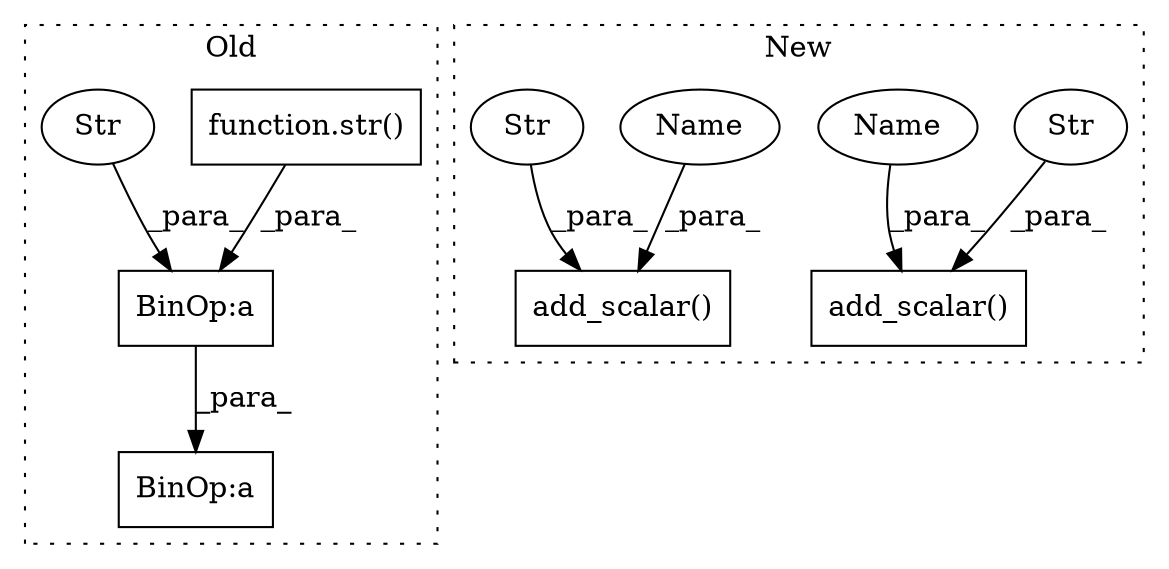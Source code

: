 digraph G {
subgraph cluster0 {
1 [label="function.str()" a="75" s="767,784" l="4,1" shape="box"];
3 [label="BinOp:a" a="82" s="764" l="24" shape="box"];
4 [label="BinOp:a" a="82" s="764" l="3" shape="box"];
5 [label="Str" a="66" s="751" l="13" shape="ellipse"];
label = "Old";
style="dotted";
}
subgraph cluster1 {
2 [label="add_scalar()" a="75" s="1351,1401" l="23,1" shape="box"];
6 [label="Str" a="66" s="1374" l="10" shape="ellipse"];
7 [label="add_scalar()" a="75" s="1298,1340" l="23,1" shape="box"];
8 [label="Str" a="66" s="1321" l="6" shape="ellipse"];
9 [label="Name" a="87" s="1396" l="5" shape="ellipse"];
10 [label="Name" a="87" s="1335" l="5" shape="ellipse"];
label = "New";
style="dotted";
}
1 -> 4 [label="_para_"];
4 -> 3 [label="_para_"];
5 -> 4 [label="_para_"];
6 -> 2 [label="_para_"];
8 -> 7 [label="_para_"];
9 -> 2 [label="_para_"];
10 -> 7 [label="_para_"];
}